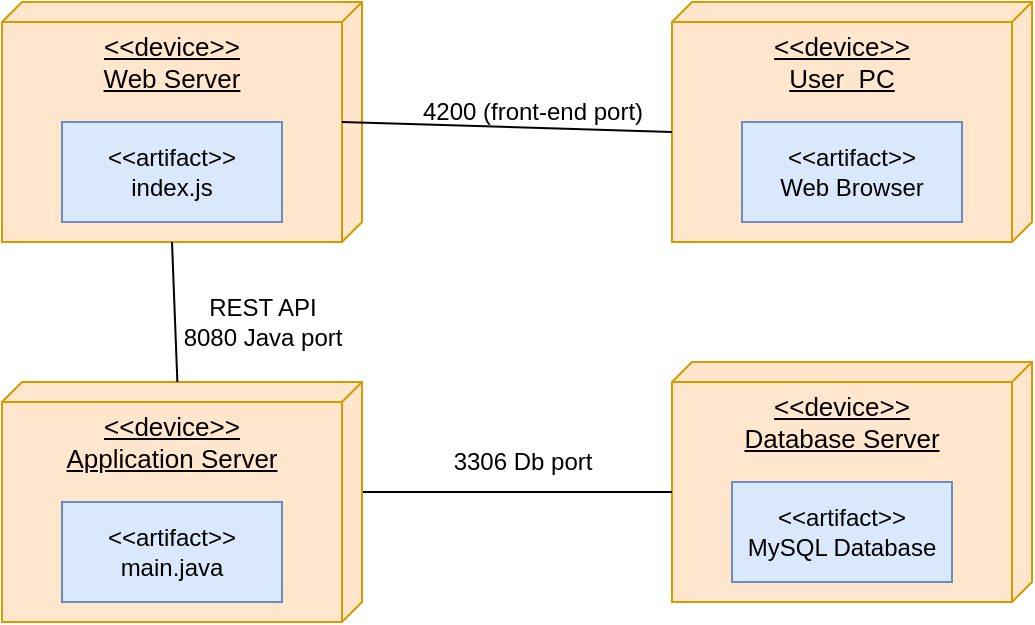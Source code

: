 <mxfile version="21.2.1" type="device" pages="6">
  <diagram name="Deployment Diagram" id="ehnx1GXCmhH_EwF7rD-4">
    <mxGraphModel dx="1434" dy="768" grid="1" gridSize="10" guides="1" tooltips="1" connect="1" arrows="1" fold="1" page="1" pageScale="1" pageWidth="850" pageHeight="1100" math="0" shadow="0">
      <root>
        <mxCell id="0" />
        <mxCell id="1" parent="0" />
        <mxCell id="8iAajvbkFuxBs_FeLMcy-1" value="&lt;font style=&quot;font-size: 13px;&quot;&gt;&amp;lt;&amp;lt;device&amp;gt;&amp;gt;&lt;br&gt;Web Server&lt;/font&gt;" style="verticalAlign=top;align=center;spacingTop=8;spacingLeft=2;spacingRight=12;shape=cube;size=10;direction=south;fontStyle=4;html=1;whiteSpace=wrap;fillColor=#ffe6cc;strokeColor=#d79b00;" parent="1" vertex="1">
          <mxGeometry x="90" y="120" width="180" height="120" as="geometry" />
        </mxCell>
        <mxCell id="8iAajvbkFuxBs_FeLMcy-2" value="&lt;div style=&quot;font-size: 13px;&quot;&gt;&lt;span style=&quot;background-color: initial;&quot;&gt;&lt;font style=&quot;font-size: 13px;&quot;&gt;&amp;lt;&amp;lt;device&amp;gt;&amp;gt;&lt;/font&gt;&lt;/span&gt;&lt;/div&gt;&lt;div style=&quot;font-size: 13px;&quot;&gt;&lt;span style=&quot;background-color: initial;&quot;&gt;&lt;font style=&quot;font-size: 13px;&quot;&gt;Database Server&lt;/font&gt;&lt;/span&gt;&lt;/div&gt;" style="verticalAlign=top;align=center;spacingTop=8;spacingLeft=2;spacingRight=12;shape=cube;size=10;direction=south;fontStyle=4;html=1;whiteSpace=wrap;fillColor=#ffe6cc;strokeColor=#d79b00;" parent="1" vertex="1">
          <mxGeometry x="425" y="300" width="180" height="120" as="geometry" />
        </mxCell>
        <mxCell id="8iAajvbkFuxBs_FeLMcy-3" value="&lt;font style=&quot;font-size: 13px;&quot;&gt;&amp;lt;&amp;lt;device&amp;gt;&amp;gt;&lt;br&gt;User&amp;nbsp; PC&lt;/font&gt;" style="verticalAlign=top;align=center;spacingTop=8;spacingLeft=2;spacingRight=12;shape=cube;size=10;direction=south;fontStyle=4;html=1;whiteSpace=wrap;fillColor=#ffe6cc;strokeColor=#d79b00;" parent="1" vertex="1">
          <mxGeometry x="425" y="120" width="180" height="120" as="geometry" />
        </mxCell>
        <mxCell id="8iAajvbkFuxBs_FeLMcy-5" value="" style="endArrow=none;html=1;rounded=0;entryX=0;entryY=0;entryDx=65;entryDy=180;entryPerimeter=0;exitX=0;exitY=0;exitDx=55;exitDy=0;exitPerimeter=0;" parent="1" source="8iAajvbkFuxBs_FeLMcy-11" target="8iAajvbkFuxBs_FeLMcy-2" edge="1">
          <mxGeometry width="50" height="50" relative="1" as="geometry">
            <mxPoint x="360" y="420" as="sourcePoint" />
            <mxPoint x="430" y="210" as="targetPoint" />
          </mxGeometry>
        </mxCell>
        <mxCell id="8iAajvbkFuxBs_FeLMcy-6" value="" style="endArrow=none;html=1;rounded=0;exitX=0.5;exitY=0.056;exitDx=0;exitDy=0;exitPerimeter=0;entryX=0;entryY=0;entryDx=65;entryDy=180;entryPerimeter=0;" parent="1" source="8iAajvbkFuxBs_FeLMcy-1" target="8iAajvbkFuxBs_FeLMcy-3" edge="1">
          <mxGeometry width="50" height="50" relative="1" as="geometry">
            <mxPoint x="284" y="301.5" as="sourcePoint" />
            <mxPoint x="425" y="218.5" as="targetPoint" />
          </mxGeometry>
        </mxCell>
        <mxCell id="8iAajvbkFuxBs_FeLMcy-7" value="4200 (front-end port)" style="text;html=1;align=center;verticalAlign=middle;resizable=0;points=[];autosize=1;strokeColor=none;fillColor=none;rotation=0;" parent="1" vertex="1">
          <mxGeometry x="290" y="160" width="130" height="30" as="geometry" />
        </mxCell>
        <mxCell id="8iAajvbkFuxBs_FeLMcy-8" value="&amp;lt;&amp;lt;artifact&amp;gt;&amp;gt;&lt;br&gt;index.js" style="html=1;whiteSpace=wrap;fillColor=#dae8fc;strokeColor=#6c8ebf;" parent="1" vertex="1">
          <mxGeometry x="120" y="180" width="110" height="50" as="geometry" />
        </mxCell>
        <mxCell id="8iAajvbkFuxBs_FeLMcy-9" value="&amp;lt;&amp;lt;artifact&amp;gt;&amp;gt;&lt;br&gt;MySQL Database" style="html=1;whiteSpace=wrap;fillColor=#dae8fc;strokeColor=#6c8ebf;" parent="1" vertex="1">
          <mxGeometry x="455" y="360" width="110" height="50" as="geometry" />
        </mxCell>
        <mxCell id="8iAajvbkFuxBs_FeLMcy-10" value="&amp;lt;&amp;lt;artifact&amp;gt;&amp;gt;&lt;br&gt;Web Browser" style="html=1;whiteSpace=wrap;fillColor=#dae8fc;strokeColor=#6c8ebf;" parent="1" vertex="1">
          <mxGeometry x="460" y="180" width="110" height="50" as="geometry" />
        </mxCell>
        <mxCell id="8iAajvbkFuxBs_FeLMcy-11" value="&lt;font style=&quot;font-size: 13px;&quot;&gt;&amp;lt;&amp;lt;device&amp;gt;&amp;gt;&lt;br&gt;Application Server&lt;/font&gt;" style="verticalAlign=top;align=center;spacingTop=8;spacingLeft=2;spacingRight=12;shape=cube;size=10;direction=south;fontStyle=4;html=1;whiteSpace=wrap;fillColor=#ffe6cc;strokeColor=#d79b00;" parent="1" vertex="1">
          <mxGeometry x="90" y="310" width="180" height="120" as="geometry" />
        </mxCell>
        <mxCell id="8iAajvbkFuxBs_FeLMcy-12" value="&amp;lt;&amp;lt;artifact&amp;gt;&amp;gt;&lt;br&gt;main.java" style="html=1;whiteSpace=wrap;fillColor=#dae8fc;strokeColor=#6c8ebf;" parent="1" vertex="1">
          <mxGeometry x="120" y="370" width="110" height="50" as="geometry" />
        </mxCell>
        <mxCell id="8iAajvbkFuxBs_FeLMcy-13" value="" style="endArrow=none;html=1;rounded=0;exitX=0;exitY=0;exitDx=120;exitDy=95;exitPerimeter=0;" parent="1" source="8iAajvbkFuxBs_FeLMcy-1" target="8iAajvbkFuxBs_FeLMcy-11" edge="1">
          <mxGeometry width="50" height="50" relative="1" as="geometry">
            <mxPoint x="170" y="265" as="sourcePoint" />
            <mxPoint x="324" y="250" as="targetPoint" />
          </mxGeometry>
        </mxCell>
        <mxCell id="8iAajvbkFuxBs_FeLMcy-14" value="3306 Db port" style="text;html=1;align=center;verticalAlign=middle;resizable=0;points=[];autosize=1;strokeColor=none;fillColor=none;" parent="1" vertex="1">
          <mxGeometry x="305" y="335" width="90" height="30" as="geometry" />
        </mxCell>
        <mxCell id="8iAajvbkFuxBs_FeLMcy-15" value="REST API&lt;br&gt;8080 Java port" style="text;html=1;align=center;verticalAlign=middle;resizable=0;points=[];autosize=1;strokeColor=none;fillColor=none;" parent="1" vertex="1">
          <mxGeometry x="170" y="260" width="100" height="40" as="geometry" />
        </mxCell>
      </root>
    </mxGraphModel>
  </diagram>
  <diagram id="QDq9DG_XZspbQdzpHU2A" name="Package Diagram">
    <mxGraphModel dx="2284" dy="1868" grid="1" gridSize="10" guides="1" tooltips="1" connect="1" arrows="1" fold="1" page="1" pageScale="1" pageWidth="850" pageHeight="1100" math="0" shadow="0">
      <root>
        <mxCell id="0" />
        <mxCell id="1" parent="0" />
        <mxCell id="d31e2tAE6U29-CwRIccW-1" value="LayeredArchitecture" style="shape=folder;fontStyle=1;tabWidth=160;tabHeight=30;tabPosition=left;html=1;boundedLbl=1;labelInHeader=1;container=1;collapsible=0;" vertex="1" parent="1">
          <mxGeometry x="-610" y="-20" width="820" height="810" as="geometry" />
        </mxCell>
        <mxCell id="d31e2tAE6U29-CwRIccW-2" value="" style="html=1;strokeColor=none;resizeWidth=1;resizeHeight=1;fillColor=none;part=1;connectable=0;allowArrows=0;deletable=0;" vertex="1" parent="d31e2tAE6U29-CwRIccW-1">
          <mxGeometry width="730.0" height="567" relative="1" as="geometry">
            <mxPoint y="30" as="offset" />
          </mxGeometry>
        </mxCell>
        <mxCell id="d31e2tAE6U29-CwRIccW-3" value="Controller" style="shape=folder;fontStyle=1;tabWidth=110;tabHeight=30;tabPosition=left;html=1;boundedLbl=1;labelInHeader=1;container=1;collapsible=0;" vertex="1" parent="d31e2tAE6U29-CwRIccW-1">
          <mxGeometry x="450" y="90" width="270" height="220" as="geometry" />
        </mxCell>
        <mxCell id="d31e2tAE6U29-CwRIccW-4" value="" style="html=1;strokeColor=none;resizeWidth=1;resizeHeight=1;fillColor=none;part=1;connectable=0;allowArrows=0;deletable=0;" vertex="1" parent="d31e2tAE6U29-CwRIccW-3">
          <mxGeometry width="468.0" height="330" relative="1" as="geometry">
            <mxPoint y="30" as="offset" />
          </mxGeometry>
        </mxCell>
        <mxCell id="d31e2tAE6U29-CwRIccW-5" value="dto" style="shape=folder;fontStyle=1;tabWidth=110;tabHeight=30;tabPosition=left;html=1;boundedLbl=1;labelInHeader=1;container=1;collapsible=0;" vertex="1" parent="d31e2tAE6U29-CwRIccW-3">
          <mxGeometry x="20" y="50" width="130" height="80" as="geometry" />
        </mxCell>
        <mxCell id="d31e2tAE6U29-CwRIccW-6" value="" style="html=1;strokeColor=none;resizeWidth=1;resizeHeight=1;fillColor=none;part=1;connectable=0;allowArrows=0;deletable=0;" vertex="1" parent="d31e2tAE6U29-CwRIccW-5">
          <mxGeometry width="130" height="56" relative="1" as="geometry">
            <mxPoint y="30" as="offset" />
          </mxGeometry>
        </mxCell>
        <mxCell id="d31e2tAE6U29-CwRIccW-7" value="mapper" style="shape=folder;fontStyle=1;tabWidth=110;tabHeight=30;tabPosition=left;html=1;boundedLbl=1;labelInHeader=1;container=1;collapsible=0;" vertex="1" parent="d31e2tAE6U29-CwRIccW-3">
          <mxGeometry x="120" y="140" width="130" height="70" as="geometry" />
        </mxCell>
        <mxCell id="d31e2tAE6U29-CwRIccW-8" value="" style="html=1;strokeColor=none;resizeWidth=1;resizeHeight=1;fillColor=none;part=1;connectable=0;allowArrows=0;deletable=0;" vertex="1" parent="d31e2tAE6U29-CwRIccW-7">
          <mxGeometry width="130" height="49" relative="1" as="geometry">
            <mxPoint y="30" as="offset" />
          </mxGeometry>
        </mxCell>
        <mxCell id="d31e2tAE6U29-CwRIccW-9" value="" style="html=1;verticalAlign=bottom;labelBackgroundColor=none;endArrow=open;endFill=0;dashed=1;rounded=0;exitX=0;exitY=0;exitDx=0;exitDy=50;exitPerimeter=0;entryX=0.25;entryY=1;entryDx=0;entryDy=0;entryPerimeter=0;" edge="1" parent="d31e2tAE6U29-CwRIccW-3" source="d31e2tAE6U29-CwRIccW-7" target="d31e2tAE6U29-CwRIccW-5">
          <mxGeometry width="160" relative="1" as="geometry">
            <mxPoint x="-170" y="220" as="sourcePoint" />
            <mxPoint x="-10" y="220" as="targetPoint" />
          </mxGeometry>
        </mxCell>
        <mxCell id="d31e2tAE6U29-CwRIccW-10" value="dao" style="shape=folder;fontStyle=1;tabWidth=110;tabHeight=30;tabPosition=left;html=1;boundedLbl=1;labelInHeader=1;container=1;collapsible=0;" vertex="1" parent="d31e2tAE6U29-CwRIccW-1">
          <mxGeometry x="185" y="360" width="240" height="170" as="geometry" />
        </mxCell>
        <mxCell id="d31e2tAE6U29-CwRIccW-11" value="" style="html=1;strokeColor=none;resizeWidth=1;resizeHeight=1;fillColor=none;part=1;connectable=0;allowArrows=0;deletable=0;" vertex="1" parent="d31e2tAE6U29-CwRIccW-10">
          <mxGeometry width="240" height="119" relative="1" as="geometry">
            <mxPoint y="30" as="offset" />
          </mxGeometry>
        </mxCell>
        <mxCell id="d31e2tAE6U29-CwRIccW-12" value="jpa" style="shape=folder;fontStyle=1;tabWidth=110;tabHeight=30;tabPosition=left;html=1;boundedLbl=1;labelInHeader=1;container=1;collapsible=0;" vertex="1" parent="d31e2tAE6U29-CwRIccW-10">
          <mxGeometry x="40" y="40" width="150" height="100" as="geometry" />
        </mxCell>
        <mxCell id="d31e2tAE6U29-CwRIccW-13" value="" style="html=1;strokeColor=none;resizeWidth=1;resizeHeight=1;fillColor=none;part=1;connectable=0;allowArrows=0;deletable=0;" vertex="1" parent="d31e2tAE6U29-CwRIccW-12">
          <mxGeometry width="150" height="70" relative="1" as="geometry">
            <mxPoint y="30" as="offset" />
          </mxGeometry>
        </mxCell>
        <mxCell id="d31e2tAE6U29-CwRIccW-14" value="Service" style="shape=folder;fontStyle=1;tabWidth=110;tabHeight=30;tabPosition=left;html=1;boundedLbl=1;labelInHeader=1;container=1;collapsible=0;" vertex="1" parent="d31e2tAE6U29-CwRIccW-1">
          <mxGeometry x="540" y="395" width="150" height="100" as="geometry" />
        </mxCell>
        <mxCell id="d31e2tAE6U29-CwRIccW-15" value="" style="html=1;strokeColor=none;resizeWidth=1;resizeHeight=1;fillColor=none;part=1;connectable=0;allowArrows=0;deletable=0;" vertex="1" parent="d31e2tAE6U29-CwRIccW-14">
          <mxGeometry width="150" height="70" relative="1" as="geometry">
            <mxPoint y="30" as="offset" />
          </mxGeometry>
        </mxCell>
        <mxCell id="d31e2tAE6U29-CwRIccW-16" value="Model" style="shape=folder;fontStyle=1;tabWidth=110;tabHeight=30;tabPosition=left;html=1;boundedLbl=1;labelInHeader=1;container=1;collapsible=0;" vertex="1" parent="d31e2tAE6U29-CwRIccW-1">
          <mxGeometry x="425" y="650" width="150" height="100" as="geometry" />
        </mxCell>
        <mxCell id="d31e2tAE6U29-CwRIccW-17" value="" style="html=1;strokeColor=none;resizeWidth=1;resizeHeight=1;fillColor=none;part=1;connectable=0;allowArrows=0;deletable=0;" vertex="1" parent="d31e2tAE6U29-CwRIccW-16">
          <mxGeometry width="150" height="70" relative="1" as="geometry">
            <mxPoint y="30" as="offset" />
          </mxGeometry>
        </mxCell>
        <mxCell id="d31e2tAE6U29-CwRIccW-18" value="" style="html=1;verticalAlign=bottom;labelBackgroundColor=none;endArrow=open;endFill=0;dashed=1;rounded=0;exitX=0.5;exitY=1;exitDx=0;exitDy=0;exitPerimeter=0;" edge="1" parent="d31e2tAE6U29-CwRIccW-1" source="d31e2tAE6U29-CwRIccW-10" target="d31e2tAE6U29-CwRIccW-16">
          <mxGeometry width="160" relative="1" as="geometry">
            <mxPoint x="280" y="440" as="sourcePoint" />
            <mxPoint x="440" y="440" as="targetPoint" />
          </mxGeometry>
        </mxCell>
        <mxCell id="d31e2tAE6U29-CwRIccW-19" value="" style="html=1;verticalAlign=bottom;labelBackgroundColor=none;endArrow=open;endFill=0;dashed=1;rounded=0;entryX=0;entryY=0;entryDx=55;entryDy=0;entryPerimeter=0;" edge="1" parent="d31e2tAE6U29-CwRIccW-1" source="d31e2tAE6U29-CwRIccW-14" target="d31e2tAE6U29-CwRIccW-16">
          <mxGeometry width="160" relative="1" as="geometry">
            <mxPoint x="280" y="440" as="sourcePoint" />
            <mxPoint x="440" y="440" as="targetPoint" />
          </mxGeometry>
        </mxCell>
        <mxCell id="d31e2tAE6U29-CwRIccW-20" value="" style="html=1;verticalAlign=bottom;labelBackgroundColor=none;endArrow=open;endFill=0;dashed=1;rounded=0;entryX=0;entryY=0;entryDx=55;entryDy=0;entryPerimeter=0;" edge="1" parent="d31e2tAE6U29-CwRIccW-1" source="d31e2tAE6U29-CwRIccW-3" target="d31e2tAE6U29-CwRIccW-14">
          <mxGeometry width="160" relative="1" as="geometry">
            <mxPoint x="280" y="440" as="sourcePoint" />
            <mxPoint x="440" y="440" as="targetPoint" />
          </mxGeometry>
        </mxCell>
        <mxCell id="d31e2tAE6U29-CwRIccW-21" value="" style="html=1;verticalAlign=bottom;labelBackgroundColor=none;endArrow=open;endFill=0;dashed=1;rounded=0;entryX=0;entryY=0;entryDx=175;entryDy=30;entryPerimeter=0;" edge="1" parent="d31e2tAE6U29-CwRIccW-1" source="d31e2tAE6U29-CwRIccW-3" target="d31e2tAE6U29-CwRIccW-10">
          <mxGeometry width="160" relative="1" as="geometry">
            <mxPoint x="280" y="440" as="sourcePoint" />
            <mxPoint x="440" y="440" as="targetPoint" />
          </mxGeometry>
        </mxCell>
      </root>
    </mxGraphModel>
  </diagram>
  <diagram id="5tcU22TKv2IFGEKPyqXe" name="Use-case_user Diagram">
    <mxGraphModel dx="1434" dy="768" grid="1" gridSize="10" guides="1" tooltips="1" connect="1" arrows="1" fold="1" page="1" pageScale="1" pageWidth="850" pageHeight="1100" math="0" shadow="0">
      <root>
        <mxCell id="0" />
        <mxCell id="1" parent="0" />
        <mxCell id="fVKeYW8XV8TN3xI963bs-1" value="User" style="shape=umlActor;verticalLabelPosition=bottom;verticalAlign=top;html=1;outlineConnect=0;" parent="1" vertex="1">
          <mxGeometry x="90" y="370" width="30" height="60" as="geometry" />
        </mxCell>
        <mxCell id="fVKeYW8XV8TN3xI963bs-2" value="" style="rounded=0;whiteSpace=wrap;html=1;rotation=-90;" parent="1" vertex="1">
          <mxGeometry x="-145.62" y="425.63" width="1051.25" height="200" as="geometry" />
        </mxCell>
        <mxCell id="fVKeYW8XV8TN3xI963bs-3" value="login" style="ellipse;whiteSpace=wrap;html=1;" parent="1" vertex="1">
          <mxGeometry x="320" y="80" width="120" height="80" as="geometry" />
        </mxCell>
        <mxCell id="fVKeYW8XV8TN3xI963bs-4" value="register" style="ellipse;whiteSpace=wrap;html=1;" parent="1" vertex="1">
          <mxGeometry x="320" y="180" width="120" height="80" as="geometry" />
        </mxCell>
        <mxCell id="fVKeYW8XV8TN3xI963bs-5" value="add a question" style="ellipse;whiteSpace=wrap;html=1;" parent="1" vertex="1">
          <mxGeometry x="320" y="280" width="120" height="80" as="geometry" />
        </mxCell>
        <mxCell id="fVKeYW8XV8TN3xI963bs-6" value="react to a question" style="ellipse;whiteSpace=wrap;html=1;" parent="1" vertex="1">
          <mxGeometry x="320" y="380" width="120" height="80" as="geometry" />
        </mxCell>
        <mxCell id="fVKeYW8XV8TN3xI963bs-7" value="view a question" style="ellipse;whiteSpace=wrap;html=1;" parent="1" vertex="1">
          <mxGeometry x="320" y="480" width="120" height="80" as="geometry" />
        </mxCell>
        <mxCell id="fVKeYW8XV8TN3xI963bs-8" value="comment on a question" style="ellipse;whiteSpace=wrap;html=1;" parent="1" vertex="1">
          <mxGeometry x="320" y="665" width="120" height="80" as="geometry" />
        </mxCell>
        <mxCell id="fVKeYW8XV8TN3xI963bs-9" value="react to an answer" style="ellipse;whiteSpace=wrap;html=1;" parent="1" vertex="1">
          <mxGeometry x="320" y="765" width="120" height="80" as="geometry" />
        </mxCell>
        <mxCell id="fVKeYW8XV8TN3xI963bs-10" value="filter the questions" style="ellipse;whiteSpace=wrap;html=1;" parent="1" vertex="1">
          <mxGeometry x="320" y="865" width="120" height="80" as="geometry" />
        </mxCell>
        <mxCell id="fVKeYW8XV8TN3xI963bs-11" value="Stackoverflow web application" style="text;html=1;strokeColor=none;fillColor=none;align=center;verticalAlign=middle;whiteSpace=wrap;rounded=0;" parent="1" vertex="1">
          <mxGeometry x="350" y="10" width="60" height="30" as="geometry" />
        </mxCell>
        <mxCell id="fVKeYW8XV8TN3xI963bs-12" value="log out" style="ellipse;whiteSpace=wrap;html=1;" parent="1" vertex="1">
          <mxGeometry x="320" y="955" width="120" height="80" as="geometry" />
        </mxCell>
        <mxCell id="fVKeYW8XV8TN3xI963bs-13" value="" style="endArrow=classic;html=1;rounded=0;exitX=0.75;exitY=0.1;exitDx=0;exitDy=0;exitPerimeter=0;entryX=0;entryY=0.5;entryDx=0;entryDy=0;" parent="1" source="fVKeYW8XV8TN3xI963bs-1" target="fVKeYW8XV8TN3xI963bs-3" edge="1">
          <mxGeometry width="50" height="50" relative="1" as="geometry">
            <mxPoint x="140" y="320" as="sourcePoint" />
            <mxPoint x="190" y="270" as="targetPoint" />
          </mxGeometry>
        </mxCell>
        <mxCell id="fVKeYW8XV8TN3xI963bs-14" value="" style="endArrow=classic;html=1;rounded=0;exitX=0.75;exitY=0.1;exitDx=0;exitDy=0;exitPerimeter=0;entryX=0;entryY=0.5;entryDx=0;entryDy=0;" parent="1" source="fVKeYW8XV8TN3xI963bs-1" target="fVKeYW8XV8TN3xI963bs-4" edge="1">
          <mxGeometry width="50" height="50" relative="1" as="geometry">
            <mxPoint x="200" y="350" as="sourcePoint" />
            <mxPoint x="250" y="300" as="targetPoint" />
          </mxGeometry>
        </mxCell>
        <mxCell id="fVKeYW8XV8TN3xI963bs-15" value="" style="endArrow=classic;html=1;rounded=0;entryX=0;entryY=0.5;entryDx=0;entryDy=0;exitX=0.75;exitY=0.1;exitDx=0;exitDy=0;exitPerimeter=0;" parent="1" source="fVKeYW8XV8TN3xI963bs-1" target="fVKeYW8XV8TN3xI963bs-5" edge="1">
          <mxGeometry width="50" height="50" relative="1" as="geometry">
            <mxPoint x="120" y="370" as="sourcePoint" />
            <mxPoint x="330" y="230" as="targetPoint" />
          </mxGeometry>
        </mxCell>
        <mxCell id="fVKeYW8XV8TN3xI963bs-16" value="" style="endArrow=classic;html=1;rounded=0;entryX=0;entryY=0.5;entryDx=0;entryDy=0;exitX=0.75;exitY=0.1;exitDx=0;exitDy=0;exitPerimeter=0;" parent="1" source="fVKeYW8XV8TN3xI963bs-1" target="fVKeYW8XV8TN3xI963bs-6" edge="1">
          <mxGeometry width="50" height="50" relative="1" as="geometry">
            <mxPoint x="123" y="386" as="sourcePoint" />
            <mxPoint x="330" y="330" as="targetPoint" />
          </mxGeometry>
        </mxCell>
        <mxCell id="fVKeYW8XV8TN3xI963bs-17" value="" style="endArrow=classic;html=1;rounded=0;entryX=0;entryY=0.5;entryDx=0;entryDy=0;exitX=0.75;exitY=0.1;exitDx=0;exitDy=0;exitPerimeter=0;" parent="1" source="fVKeYW8XV8TN3xI963bs-1" target="fVKeYW8XV8TN3xI963bs-7" edge="1">
          <mxGeometry width="50" height="50" relative="1" as="geometry">
            <mxPoint x="123" y="386" as="sourcePoint" />
            <mxPoint x="330" y="430" as="targetPoint" />
          </mxGeometry>
        </mxCell>
        <mxCell id="fVKeYW8XV8TN3xI963bs-18" value="" style="endArrow=classic;html=1;rounded=0;entryX=0;entryY=0.5;entryDx=0;entryDy=0;exitX=0.75;exitY=0.1;exitDx=0;exitDy=0;exitPerimeter=0;" parent="1" source="fVKeYW8XV8TN3xI963bs-1" target="fVKeYW8XV8TN3xI963bs-8" edge="1">
          <mxGeometry width="50" height="50" relative="1" as="geometry">
            <mxPoint x="123" y="386" as="sourcePoint" />
            <mxPoint x="330" y="530" as="targetPoint" />
          </mxGeometry>
        </mxCell>
        <mxCell id="fVKeYW8XV8TN3xI963bs-19" value="" style="endArrow=classic;html=1;rounded=0;entryX=0;entryY=0.5;entryDx=0;entryDy=0;exitX=1;exitY=0.333;exitDx=0;exitDy=0;exitPerimeter=0;" parent="1" source="fVKeYW8XV8TN3xI963bs-1" target="fVKeYW8XV8TN3xI963bs-9" edge="1">
          <mxGeometry width="50" height="50" relative="1" as="geometry">
            <mxPoint x="120" y="460" as="sourcePoint" />
            <mxPoint x="327" y="704" as="targetPoint" />
          </mxGeometry>
        </mxCell>
        <mxCell id="fVKeYW8XV8TN3xI963bs-20" value="" style="endArrow=classic;html=1;rounded=0;entryX=0;entryY=0.5;entryDx=0;entryDy=0;" parent="1" target="fVKeYW8XV8TN3xI963bs-10" edge="1">
          <mxGeometry width="50" height="50" relative="1" as="geometry">
            <mxPoint x="120" y="390" as="sourcePoint" />
            <mxPoint x="310" y="780" as="targetPoint" />
          </mxGeometry>
        </mxCell>
        <mxCell id="fVKeYW8XV8TN3xI963bs-21" value="" style="endArrow=classic;html=1;rounded=0;entryX=0;entryY=0.5;entryDx=0;entryDy=0;exitX=1;exitY=0.333;exitDx=0;exitDy=0;exitPerimeter=0;" parent="1" source="fVKeYW8XV8TN3xI963bs-1" target="fVKeYW8XV8TN3xI963bs-12" edge="1">
          <mxGeometry width="50" height="50" relative="1" as="geometry">
            <mxPoint x="110" y="480" as="sourcePoint" />
            <mxPoint x="310" y="910" as="targetPoint" />
          </mxGeometry>
        </mxCell>
        <mxCell id="jx2-04FlMk1ESYycfrGj-3" value="edit/delete&lt;br&gt;their own question/&lt;br&gt;answer" style="ellipse;whiteSpace=wrap;html=1;" parent="1" vertex="1">
          <mxGeometry x="320" y="570" width="120" height="80" as="geometry" />
        </mxCell>
        <mxCell id="44kDksnfABrZO29xGzHz-1" value="" style="endArrow=classic;html=1;rounded=0;entryX=0;entryY=0.5;entryDx=0;entryDy=0;exitX=0.75;exitY=0.1;exitDx=0;exitDy=0;exitPerimeter=0;" edge="1" parent="1" source="fVKeYW8XV8TN3xI963bs-1" target="jx2-04FlMk1ESYycfrGj-3">
          <mxGeometry width="50" height="50" relative="1" as="geometry">
            <mxPoint x="123" y="386" as="sourcePoint" />
            <mxPoint x="330" y="530" as="targetPoint" />
          </mxGeometry>
        </mxCell>
      </root>
    </mxGraphModel>
  </diagram>
  <diagram id="9GZCmB-cgatDS_053zse" name="Component Diagram">
    <mxGraphModel dx="1434" dy="768" grid="1" gridSize="10" guides="1" tooltips="1" connect="1" arrows="1" fold="1" page="1" pageScale="1" pageWidth="850" pageHeight="1100" math="0" shadow="0">
      <root>
        <mxCell id="0" />
        <mxCell id="1" parent="0" />
        <mxCell id="gH_MfHV12AWe2xPTMDPW-2" value="MySQL&lt;br&gt;Database" style="shape=module;align=left;spacingLeft=20;align=center;verticalAlign=top;whiteSpace=wrap;html=1;" vertex="1" parent="1">
          <mxGeometry x="180" y="360" width="100" height="50" as="geometry" />
        </mxCell>
        <mxCell id="gH_MfHV12AWe2xPTMDPW-5" value="Webpage&lt;br&gt;(Client)" style="shape=module;align=left;spacingLeft=20;align=center;verticalAlign=top;whiteSpace=wrap;html=1;" vertex="1" parent="1">
          <mxGeometry x="375" y="570" width="100" height="50" as="geometry" />
        </mxCell>
        <mxCell id="gH_MfHV12AWe2xPTMDPW-6" value="Express&lt;br&gt;Web-Server" style="shape=module;align=left;spacingLeft=20;align=center;verticalAlign=top;whiteSpace=wrap;html=1;" vertex="1" parent="1">
          <mxGeometry x="375" y="470" width="100" height="50" as="geometry" />
        </mxCell>
        <mxCell id="gH_MfHV12AWe2xPTMDPW-8" value="Spring &lt;br&gt;Back-end" style="shape=module;align=left;spacingLeft=20;align=center;verticalAlign=top;whiteSpace=wrap;html=1;" vertex="1" parent="1">
          <mxGeometry x="375" y="370" width="100" height="50" as="geometry" />
        </mxCell>
        <mxCell id="Zqfu6YhkQGw7XRS8hmiu-10" value="" style="html=1;verticalAlign=bottom;labelBackgroundColor=none;endArrow=open;endFill=0;dashed=1;rounded=0;entryX=1;entryY=0.5;entryDx=0;entryDy=0;exitX=0;exitY=0;exitDx=0;exitDy=15;exitPerimeter=0;" edge="1" parent="1" source="gH_MfHV12AWe2xPTMDPW-8" target="gH_MfHV12AWe2xPTMDPW-2">
          <mxGeometry width="160" relative="1" as="geometry">
            <mxPoint x="340" y="390" as="sourcePoint" />
            <mxPoint x="500" y="390" as="targetPoint" />
          </mxGeometry>
        </mxCell>
        <mxCell id="Zqfu6YhkQGw7XRS8hmiu-11" value="" style="html=1;verticalAlign=bottom;labelBackgroundColor=none;endArrow=open;endFill=0;dashed=1;rounded=0;exitX=0.5;exitY=0;exitDx=0;exitDy=0;entryX=0.5;entryY=1;entryDx=0;entryDy=0;" edge="1" parent="1" source="gH_MfHV12AWe2xPTMDPW-5" target="gH_MfHV12AWe2xPTMDPW-6">
          <mxGeometry width="160" relative="1" as="geometry">
            <mxPoint x="420" y="250" as="sourcePoint" />
            <mxPoint x="420" y="540" as="targetPoint" />
          </mxGeometry>
        </mxCell>
        <mxCell id="Zqfu6YhkQGw7XRS8hmiu-12" value="" style="html=1;verticalAlign=bottom;labelBackgroundColor=none;endArrow=open;endFill=0;dashed=1;rounded=0;exitX=0.5;exitY=0;exitDx=0;exitDy=0;entryX=0.5;entryY=1;entryDx=0;entryDy=0;" edge="1" parent="1" source="gH_MfHV12AWe2xPTMDPW-6" target="gH_MfHV12AWe2xPTMDPW-8">
          <mxGeometry width="160" relative="1" as="geometry">
            <mxPoint x="435" y="580" as="sourcePoint" />
            <mxPoint x="520" y="450" as="targetPoint" />
          </mxGeometry>
        </mxCell>
      </root>
    </mxGraphModel>
  </diagram>
  <diagram id="2jNaA9hV6QGds939QHa7" name="Domain Model">
    <mxGraphModel dx="1434" dy="768" grid="1" gridSize="10" guides="1" tooltips="1" connect="1" arrows="1" fold="1" page="1" pageScale="1" pageWidth="850" pageHeight="1100" math="0" shadow="0">
      <root>
        <mxCell id="0" />
        <mxCell id="1" parent="0" />
        <mxCell id="VEPosMApXB3hlT11GN6H-1" value="User" style="swimlane;fontStyle=0;childLayout=stackLayout;horizontal=1;startSize=26;fillColor=none;horizontalStack=0;resizeParent=1;resizeParentMax=0;resizeLast=0;collapsible=1;marginBottom=0;whiteSpace=wrap;html=1;" vertex="1" parent="1">
          <mxGeometry x="200" y="170" width="140" height="180" as="geometry" />
        </mxCell>
        <mxCell id="VEPosMApXB3hlT11GN6H-2" value="- id: Long&lt;br&gt;- username: String&lt;br&gt;- email: String&lt;br&gt;- phoneNumber: String&lt;br&gt;- password: String&lt;br&gt;&lt;br&gt;+ ask()&lt;br&gt;+ answer()&lt;br&gt;+ upvote()&lt;br&gt;+ downvote()" style="text;strokeColor=none;fillColor=none;align=left;verticalAlign=top;spacingLeft=4;spacingRight=4;overflow=hidden;rotatable=0;points=[[0,0.5],[1,0.5]];portConstraint=eastwest;whiteSpace=wrap;html=1;" vertex="1" parent="VEPosMApXB3hlT11GN6H-1">
          <mxGeometry y="26" width="140" height="154" as="geometry" />
        </mxCell>
        <mxCell id="VEPosMApXB3hlT11GN6H-5" value="Moderator" style="swimlane;fontStyle=0;childLayout=stackLayout;horizontal=1;startSize=26;fillColor=none;horizontalStack=0;resizeParent=1;resizeParentMax=0;resizeLast=0;collapsible=1;marginBottom=0;whiteSpace=wrap;html=1;" vertex="1" parent="1">
          <mxGeometry x="430" y="170" width="140" height="180" as="geometry" />
        </mxCell>
        <mxCell id="VEPosMApXB3hlT11GN6H-6" value="- id: Long&lt;br&gt;- username: String&lt;br&gt;- email: String&lt;br&gt;- phoneNumber: String&lt;br&gt;- password: String&lt;br&gt;&lt;br&gt;+ ban()&lt;br&gt;+ edit()&lt;br&gt;+ delete()" style="text;strokeColor=none;fillColor=none;align=left;verticalAlign=top;spacingLeft=4;spacingRight=4;overflow=hidden;rotatable=0;points=[[0,0.5],[1,0.5]];portConstraint=eastwest;whiteSpace=wrap;html=1;" vertex="1" parent="VEPosMApXB3hlT11GN6H-5">
          <mxGeometry y="26" width="140" height="154" as="geometry" />
        </mxCell>
        <mxCell id="VEPosMApXB3hlT11GN6H-7" value="Question" style="swimlane;fontStyle=0;childLayout=stackLayout;horizontal=1;startSize=26;fillColor=none;horizontalStack=0;resizeParent=1;resizeParentMax=0;resizeLast=0;collapsible=1;marginBottom=0;whiteSpace=wrap;html=1;" vertex="1" parent="1">
          <mxGeometry x="200" y="400" width="140" height="180" as="geometry" />
        </mxCell>
        <mxCell id="VEPosMApXB3hlT11GN6H-8" value="- id: Long&lt;br&gt;- title: String&lt;br&gt;- content: String&lt;br&gt;&amp;nbsp;- votes: String&lt;br&gt;- date: DateTime&lt;br&gt;&lt;br&gt;+ asker()&lt;br&gt;+ answer()&lt;br&gt;+ upvote()&lt;br&gt;+ downvote()" style="text;strokeColor=none;fillColor=none;align=left;verticalAlign=top;spacingLeft=4;spacingRight=4;overflow=hidden;rotatable=0;points=[[0,0.5],[1,0.5]];portConstraint=eastwest;whiteSpace=wrap;html=1;" vertex="1" parent="VEPosMApXB3hlT11GN6H-7">
          <mxGeometry y="26" width="140" height="154" as="geometry" />
        </mxCell>
        <mxCell id="VEPosMApXB3hlT11GN6H-9" value="Answer" style="swimlane;fontStyle=0;childLayout=stackLayout;horizontal=1;startSize=26;fillColor=none;horizontalStack=0;resizeParent=1;resizeParentMax=0;resizeLast=0;collapsible=1;marginBottom=0;whiteSpace=wrap;html=1;" vertex="1" parent="1">
          <mxGeometry x="200" y="640" width="140" height="180" as="geometry" />
        </mxCell>
        <mxCell id="VEPosMApXB3hlT11GN6H-10" value="- id: Long&lt;br&gt;- content: String&lt;br&gt;- date: DateTime&lt;br&gt;&lt;br&gt;+answerer()&lt;br&gt;+ upvote()&lt;br&gt;+ downvote()" style="text;strokeColor=none;fillColor=none;align=left;verticalAlign=top;spacingLeft=4;spacingRight=4;overflow=hidden;rotatable=0;points=[[0,0.5],[1,0.5]];portConstraint=eastwest;whiteSpace=wrap;html=1;" vertex="1" parent="VEPosMApXB3hlT11GN6H-9">
          <mxGeometry y="26" width="140" height="154" as="geometry" />
        </mxCell>
        <mxCell id="VEPosMApXB3hlT11GN6H-11" value="" style="endArrow=none;dashed=1;html=1;rounded=0;entryX=0.479;entryY=1.019;entryDx=0;entryDy=0;entryPerimeter=0;exitX=0.5;exitY=0;exitDx=0;exitDy=0;" edge="1" parent="1" source="VEPosMApXB3hlT11GN6H-7" target="VEPosMApXB3hlT11GN6H-2">
          <mxGeometry width="50" height="50" relative="1" as="geometry">
            <mxPoint x="400" y="550" as="sourcePoint" />
            <mxPoint x="450" y="500" as="targetPoint" />
          </mxGeometry>
        </mxCell>
        <mxCell id="VEPosMApXB3hlT11GN6H-14" value="" style="endArrow=none;dashed=1;html=1;rounded=0;entryX=0.464;entryY=1;entryDx=0;entryDy=0;entryPerimeter=0;exitX=0.5;exitY=0;exitDx=0;exitDy=0;" edge="1" parent="1" source="VEPosMApXB3hlT11GN6H-9" target="VEPosMApXB3hlT11GN6H-8">
          <mxGeometry width="50" height="50" relative="1" as="geometry">
            <mxPoint x="280" y="410" as="sourcePoint" />
            <mxPoint x="277" y="363" as="targetPoint" />
          </mxGeometry>
        </mxCell>
      </root>
    </mxGraphModel>
  </diagram>
  <diagram id="nCe5H7q9SMwGrCp5XUch" name="Use-case-moderator">
    <mxGraphModel dx="1434" dy="768" grid="1" gridSize="10" guides="1" tooltips="1" connect="1" arrows="1" fold="1" page="1" pageScale="1" pageWidth="850" pageHeight="1100" math="0" shadow="0">
      <root>
        <mxCell id="0" />
        <mxCell id="1" parent="0" />
        <mxCell id="CmCBQ3dWKcndBxN858vw-1" value="Moderator" style="shape=umlActor;verticalLabelPosition=bottom;verticalAlign=top;html=1;outlineConnect=0;" parent="1" vertex="1">
          <mxGeometry x="90" y="520" width="30" height="60" as="geometry" />
        </mxCell>
        <mxCell id="CmCBQ3dWKcndBxN858vw-2" value="" style="rounded=0;whiteSpace=wrap;html=1;rotation=-90;" parent="1" vertex="1">
          <mxGeometry x="-155.62" y="435.63" width="1071.25" height="200" as="geometry" />
        </mxCell>
        <mxCell id="CmCBQ3dWKcndBxN858vw-3" value="login" style="ellipse;whiteSpace=wrap;html=1;" parent="1" vertex="1">
          <mxGeometry x="320" y="80" width="120" height="80" as="geometry" />
        </mxCell>
        <mxCell id="CmCBQ3dWKcndBxN858vw-4" value="ban/unban user" style="ellipse;whiteSpace=wrap;html=1;" parent="1" vertex="1">
          <mxGeometry x="320" y="180" width="120" height="80" as="geometry" />
        </mxCell>
        <mxCell id="CmCBQ3dWKcndBxN858vw-5" value="add a question" style="ellipse;whiteSpace=wrap;html=1;" parent="1" vertex="1">
          <mxGeometry x="320" y="280" width="120" height="80" as="geometry" />
        </mxCell>
        <mxCell id="CmCBQ3dWKcndBxN858vw-6" value="edit/delete&lt;br&gt;a question" style="ellipse;whiteSpace=wrap;html=1;" parent="1" vertex="1">
          <mxGeometry x="320" y="380" width="120" height="80" as="geometry" />
        </mxCell>
        <mxCell id="CmCBQ3dWKcndBxN858vw-7" value="view a question" style="ellipse;whiteSpace=wrap;html=1;" parent="1" vertex="1">
          <mxGeometry x="320" y="480" width="120" height="80" as="geometry" />
        </mxCell>
        <mxCell id="CmCBQ3dWKcndBxN858vw-8" value="comment on a question" style="ellipse;whiteSpace=wrap;html=1;" parent="1" vertex="1">
          <mxGeometry x="320" y="580" width="120" height="80" as="geometry" />
        </mxCell>
        <mxCell id="CmCBQ3dWKcndBxN858vw-9" value="edit/delete&lt;br&gt;an answer" style="ellipse;whiteSpace=wrap;html=1;" parent="1" vertex="1">
          <mxGeometry x="320" y="680" width="120" height="80" as="geometry" />
        </mxCell>
        <mxCell id="CmCBQ3dWKcndBxN858vw-10" value="filter the questions" style="ellipse;whiteSpace=wrap;html=1;" parent="1" vertex="1">
          <mxGeometry x="320" y="780" width="120" height="80" as="geometry" />
        </mxCell>
        <mxCell id="CmCBQ3dWKcndBxN858vw-11" value="Stackoverflow web application" style="text;html=1;strokeColor=none;fillColor=none;align=center;verticalAlign=middle;whiteSpace=wrap;rounded=0;" parent="1" vertex="1">
          <mxGeometry x="350" y="10" width="60" height="30" as="geometry" />
        </mxCell>
        <mxCell id="CmCBQ3dWKcndBxN858vw-12" value="react to a question/&lt;br&gt;answer" style="ellipse;whiteSpace=wrap;html=1;" parent="1" vertex="1">
          <mxGeometry x="320" y="870" width="120" height="80" as="geometry" />
        </mxCell>
        <mxCell id="CmCBQ3dWKcndBxN858vw-13" value="" style="endArrow=classic;html=1;rounded=0;exitX=0.75;exitY=0.1;exitDx=0;exitDy=0;exitPerimeter=0;entryX=0;entryY=0.5;entryDx=0;entryDy=0;" parent="1" source="CmCBQ3dWKcndBxN858vw-1" target="CmCBQ3dWKcndBxN858vw-3" edge="1">
          <mxGeometry width="50" height="50" relative="1" as="geometry">
            <mxPoint x="140" y="320" as="sourcePoint" />
            <mxPoint x="190" y="270" as="targetPoint" />
          </mxGeometry>
        </mxCell>
        <mxCell id="CmCBQ3dWKcndBxN858vw-14" value="" style="endArrow=classic;html=1;rounded=0;exitX=0.75;exitY=0.1;exitDx=0;exitDy=0;exitPerimeter=0;entryX=0;entryY=0.5;entryDx=0;entryDy=0;" parent="1" source="CmCBQ3dWKcndBxN858vw-1" target="CmCBQ3dWKcndBxN858vw-4" edge="1">
          <mxGeometry width="50" height="50" relative="1" as="geometry">
            <mxPoint x="200" y="350" as="sourcePoint" />
            <mxPoint x="250" y="300" as="targetPoint" />
          </mxGeometry>
        </mxCell>
        <mxCell id="CmCBQ3dWKcndBxN858vw-15" value="" style="endArrow=classic;html=1;rounded=0;entryX=0;entryY=0.5;entryDx=0;entryDy=0;exitX=0.75;exitY=0.1;exitDx=0;exitDy=0;exitPerimeter=0;" parent="1" source="CmCBQ3dWKcndBxN858vw-1" target="CmCBQ3dWKcndBxN858vw-5" edge="1">
          <mxGeometry width="50" height="50" relative="1" as="geometry">
            <mxPoint x="120" y="370" as="sourcePoint" />
            <mxPoint x="330" y="230" as="targetPoint" />
          </mxGeometry>
        </mxCell>
        <mxCell id="CmCBQ3dWKcndBxN858vw-16" value="" style="endArrow=classic;html=1;rounded=0;entryX=0;entryY=0.5;entryDx=0;entryDy=0;exitX=0.75;exitY=0.1;exitDx=0;exitDy=0;exitPerimeter=0;" parent="1" source="CmCBQ3dWKcndBxN858vw-1" target="CmCBQ3dWKcndBxN858vw-6" edge="1">
          <mxGeometry width="50" height="50" relative="1" as="geometry">
            <mxPoint x="123" y="386" as="sourcePoint" />
            <mxPoint x="330" y="330" as="targetPoint" />
          </mxGeometry>
        </mxCell>
        <mxCell id="CmCBQ3dWKcndBxN858vw-17" value="" style="endArrow=classic;html=1;rounded=0;entryX=0;entryY=0.5;entryDx=0;entryDy=0;exitX=0.75;exitY=0.1;exitDx=0;exitDy=0;exitPerimeter=0;" parent="1" source="CmCBQ3dWKcndBxN858vw-1" target="CmCBQ3dWKcndBxN858vw-7" edge="1">
          <mxGeometry width="50" height="50" relative="1" as="geometry">
            <mxPoint x="123" y="386" as="sourcePoint" />
            <mxPoint x="330" y="430" as="targetPoint" />
          </mxGeometry>
        </mxCell>
        <mxCell id="CmCBQ3dWKcndBxN858vw-18" value="" style="endArrow=classic;html=1;rounded=0;entryX=0;entryY=0.5;entryDx=0;entryDy=0;exitX=0.75;exitY=0.1;exitDx=0;exitDy=0;exitPerimeter=0;" parent="1" source="CmCBQ3dWKcndBxN858vw-1" target="CmCBQ3dWKcndBxN858vw-8" edge="1">
          <mxGeometry width="50" height="50" relative="1" as="geometry">
            <mxPoint x="123" y="386" as="sourcePoint" />
            <mxPoint x="330" y="530" as="targetPoint" />
          </mxGeometry>
        </mxCell>
        <mxCell id="CmCBQ3dWKcndBxN858vw-19" value="" style="endArrow=classic;html=1;rounded=0;entryX=0;entryY=0.5;entryDx=0;entryDy=0;exitX=1;exitY=0.333;exitDx=0;exitDy=0;exitPerimeter=0;" parent="1" source="CmCBQ3dWKcndBxN858vw-1" target="CmCBQ3dWKcndBxN858vw-9" edge="1">
          <mxGeometry width="50" height="50" relative="1" as="geometry">
            <mxPoint x="120" y="460" as="sourcePoint" />
            <mxPoint x="327" y="704" as="targetPoint" />
          </mxGeometry>
        </mxCell>
        <mxCell id="CmCBQ3dWKcndBxN858vw-20" value="" style="endArrow=classic;html=1;rounded=0;entryX=0;entryY=0.5;entryDx=0;entryDy=0;exitX=1;exitY=0.333;exitDx=0;exitDy=0;exitPerimeter=0;" parent="1" source="CmCBQ3dWKcndBxN858vw-1" target="CmCBQ3dWKcndBxN858vw-10" edge="1">
          <mxGeometry width="50" height="50" relative="1" as="geometry">
            <mxPoint x="120" y="390" as="sourcePoint" />
            <mxPoint x="310" y="780" as="targetPoint" />
          </mxGeometry>
        </mxCell>
        <mxCell id="CmCBQ3dWKcndBxN858vw-21" value="" style="endArrow=classic;html=1;rounded=0;entryX=0;entryY=0.5;entryDx=0;entryDy=0;exitX=1;exitY=0.333;exitDx=0;exitDy=0;exitPerimeter=0;" parent="1" source="CmCBQ3dWKcndBxN858vw-1" target="CmCBQ3dWKcndBxN858vw-12" edge="1">
          <mxGeometry width="50" height="50" relative="1" as="geometry">
            <mxPoint x="110" y="480" as="sourcePoint" />
            <mxPoint x="310" y="910" as="targetPoint" />
          </mxGeometry>
        </mxCell>
        <mxCell id="CmCBQ3dWKcndBxN858vw-24" value="log out" style="ellipse;whiteSpace=wrap;html=1;" parent="1" vertex="1">
          <mxGeometry x="320" y="970" width="120" height="80" as="geometry" />
        </mxCell>
        <mxCell id="CmCBQ3dWKcndBxN858vw-25" value="" style="endArrow=classic;html=1;rounded=0;entryX=0;entryY=0.5;entryDx=0;entryDy=0;exitX=1;exitY=0.333;exitDx=0;exitDy=0;exitPerimeter=0;" parent="1" source="CmCBQ3dWKcndBxN858vw-1" target="CmCBQ3dWKcndBxN858vw-24" edge="1">
          <mxGeometry width="50" height="50" relative="1" as="geometry">
            <mxPoint x="130" y="400" as="sourcePoint" />
            <mxPoint x="330" y="920" as="targetPoint" />
          </mxGeometry>
        </mxCell>
      </root>
    </mxGraphModel>
  </diagram>
</mxfile>
